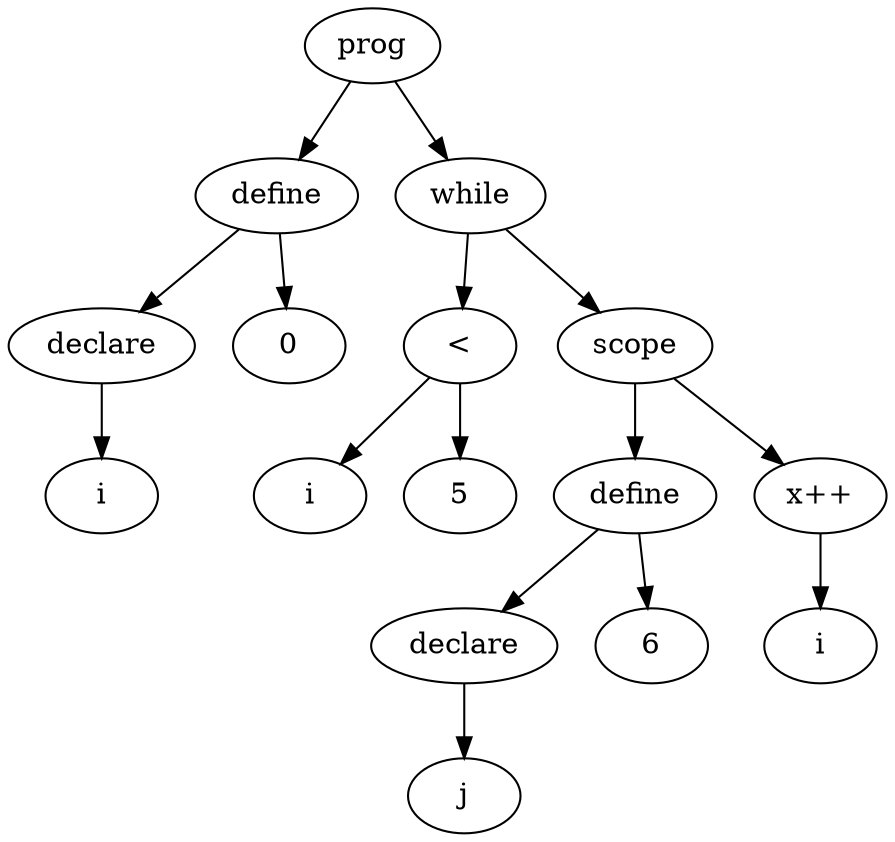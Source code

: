 digraph AST {
	node0[label="prog"]
	node2[label="define"]
	node0->node2
	node3[label="declare"]
	node2->node3
	node4[label="i"]
	node3->node4
	node5[label="0"]
	node2->node5
	node1[label="while"]
	node0->node1
	node6[label="<"]
	node1->node6
	node7[label="i"]
	node6->node7
	node8[label="5"]
	node6->node8
	node11[label="scope"]
	node1->node11
	node12[label="define"]
	node11->node12
	node13[label="declare"]
	node12->node13
	node14[label="j"]
	node13->node14
	node15[label="6"]
	node12->node15
	node9[label="x++"]
	node11->node9
	node10[label="i"]
	node9->node10
}